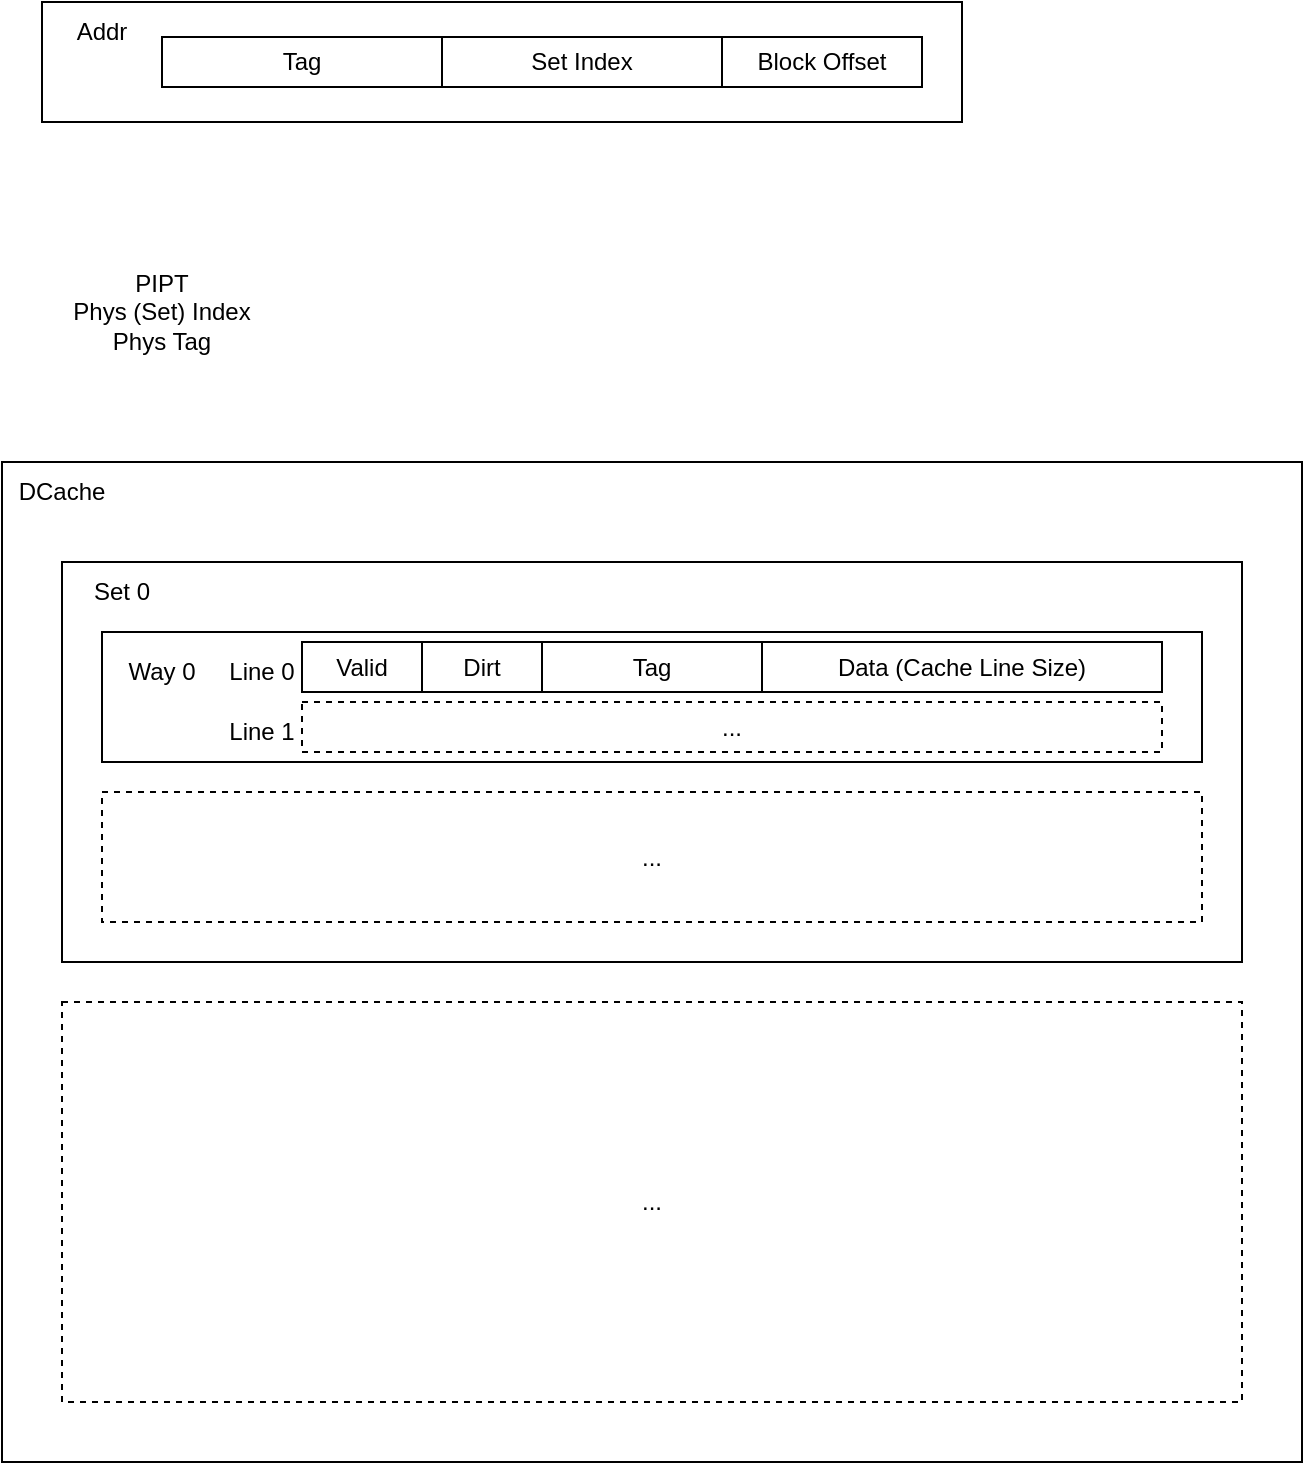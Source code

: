 <mxfile>
    <diagram id="othdMoiycqIvZhBQbZRS" name="Page-1">
        <mxGraphModel dx="924" dy="816" grid="1" gridSize="10" guides="1" tooltips="1" connect="1" arrows="1" fold="1" page="1" pageScale="1" pageWidth="850" pageHeight="1100" math="0" shadow="0">
            <root>
                <mxCell id="0"/>
                <mxCell id="1" parent="0"/>
                <mxCell id="2" value="" style="rounded=0;whiteSpace=wrap;html=1;" vertex="1" parent="1">
                    <mxGeometry x="10" y="300" width="650" height="500" as="geometry"/>
                </mxCell>
                <mxCell id="3" value="DCache" style="text;html=1;align=center;verticalAlign=middle;whiteSpace=wrap;rounded=0;" vertex="1" parent="1">
                    <mxGeometry x="10" y="300" width="60" height="30" as="geometry"/>
                </mxCell>
                <mxCell id="4" value="" style="rounded=0;whiteSpace=wrap;html=1;" vertex="1" parent="1">
                    <mxGeometry x="40" y="350" width="590" height="200" as="geometry"/>
                </mxCell>
                <mxCell id="5" value="Set 0" style="text;html=1;align=center;verticalAlign=middle;whiteSpace=wrap;rounded=0;" vertex="1" parent="1">
                    <mxGeometry x="40" y="350" width="60" height="30" as="geometry"/>
                </mxCell>
                <mxCell id="6" value="" style="rounded=0;whiteSpace=wrap;html=1;" vertex="1" parent="1">
                    <mxGeometry x="60" y="385" width="550" height="65" as="geometry"/>
                </mxCell>
                <mxCell id="7" value="Way 0" style="text;html=1;align=center;verticalAlign=middle;whiteSpace=wrap;rounded=0;" vertex="1" parent="1">
                    <mxGeometry x="60" y="390" width="60" height="30" as="geometry"/>
                </mxCell>
                <mxCell id="8" value="Valid" style="rounded=0;whiteSpace=wrap;html=1;" vertex="1" parent="1">
                    <mxGeometry x="160" y="390" width="60" height="25" as="geometry"/>
                </mxCell>
                <mxCell id="9" value="Tag" style="rounded=0;whiteSpace=wrap;html=1;" vertex="1" parent="1">
                    <mxGeometry x="280" y="390" width="110" height="25" as="geometry"/>
                </mxCell>
                <mxCell id="10" value="Data (Cache Line Size)" style="rounded=0;whiteSpace=wrap;html=1;" vertex="1" parent="1">
                    <mxGeometry x="390" y="390" width="200" height="25" as="geometry"/>
                </mxCell>
                <mxCell id="11" value="&lt;div&gt;PIPT&lt;/div&gt;Phys (Set) Index Phys Tag" style="text;html=1;align=center;verticalAlign=middle;whiteSpace=wrap;rounded=0;" vertex="1" parent="1">
                    <mxGeometry x="35" y="210" width="110" height="30" as="geometry"/>
                </mxCell>
                <mxCell id="12" value="" style="rounded=0;whiteSpace=wrap;html=1;" vertex="1" parent="1">
                    <mxGeometry x="30" y="70" width="460" height="60" as="geometry"/>
                </mxCell>
                <mxCell id="13" value="Addr" style="text;html=1;align=center;verticalAlign=middle;whiteSpace=wrap;rounded=0;" vertex="1" parent="1">
                    <mxGeometry x="30" y="70" width="60" height="30" as="geometry"/>
                </mxCell>
                <mxCell id="15" value="Tag" style="rounded=0;whiteSpace=wrap;html=1;" vertex="1" parent="1">
                    <mxGeometry x="90" y="87.5" width="140" height="25" as="geometry"/>
                </mxCell>
                <mxCell id="16" value="Set Index" style="rounded=0;whiteSpace=wrap;html=1;" vertex="1" parent="1">
                    <mxGeometry x="230" y="87.5" width="140" height="25" as="geometry"/>
                </mxCell>
                <mxCell id="17" value="Block Offset" style="rounded=0;whiteSpace=wrap;html=1;" vertex="1" parent="1">
                    <mxGeometry x="370" y="87.5" width="100" height="25" as="geometry"/>
                </mxCell>
                <mxCell id="18" value="Dirt" style="rounded=0;whiteSpace=wrap;html=1;" vertex="1" parent="1">
                    <mxGeometry x="220" y="390" width="60" height="25" as="geometry"/>
                </mxCell>
                <mxCell id="19" value="Line 0" style="text;html=1;align=center;verticalAlign=middle;whiteSpace=wrap;rounded=0;" vertex="1" parent="1">
                    <mxGeometry x="110" y="390" width="60" height="30" as="geometry"/>
                </mxCell>
                <mxCell id="20" value="Line 1" style="text;html=1;align=center;verticalAlign=middle;whiteSpace=wrap;rounded=0;" vertex="1" parent="1">
                    <mxGeometry x="110" y="420" width="60" height="30" as="geometry"/>
                </mxCell>
                <mxCell id="22" value="..." style="rounded=0;whiteSpace=wrap;html=1;dashed=1;" vertex="1" parent="1">
                    <mxGeometry x="160" y="420" width="430" height="25" as="geometry"/>
                </mxCell>
                <mxCell id="23" value="..." style="rounded=0;whiteSpace=wrap;html=1;dashed=1;" vertex="1" parent="1">
                    <mxGeometry x="60" y="465" width="550" height="65" as="geometry"/>
                </mxCell>
                <mxCell id="24" value="..." style="rounded=0;whiteSpace=wrap;html=1;strokeColor=default;dashed=1;" vertex="1" parent="1">
                    <mxGeometry x="40" y="570" width="590" height="200" as="geometry"/>
                </mxCell>
            </root>
        </mxGraphModel>
    </diagram>
</mxfile>
